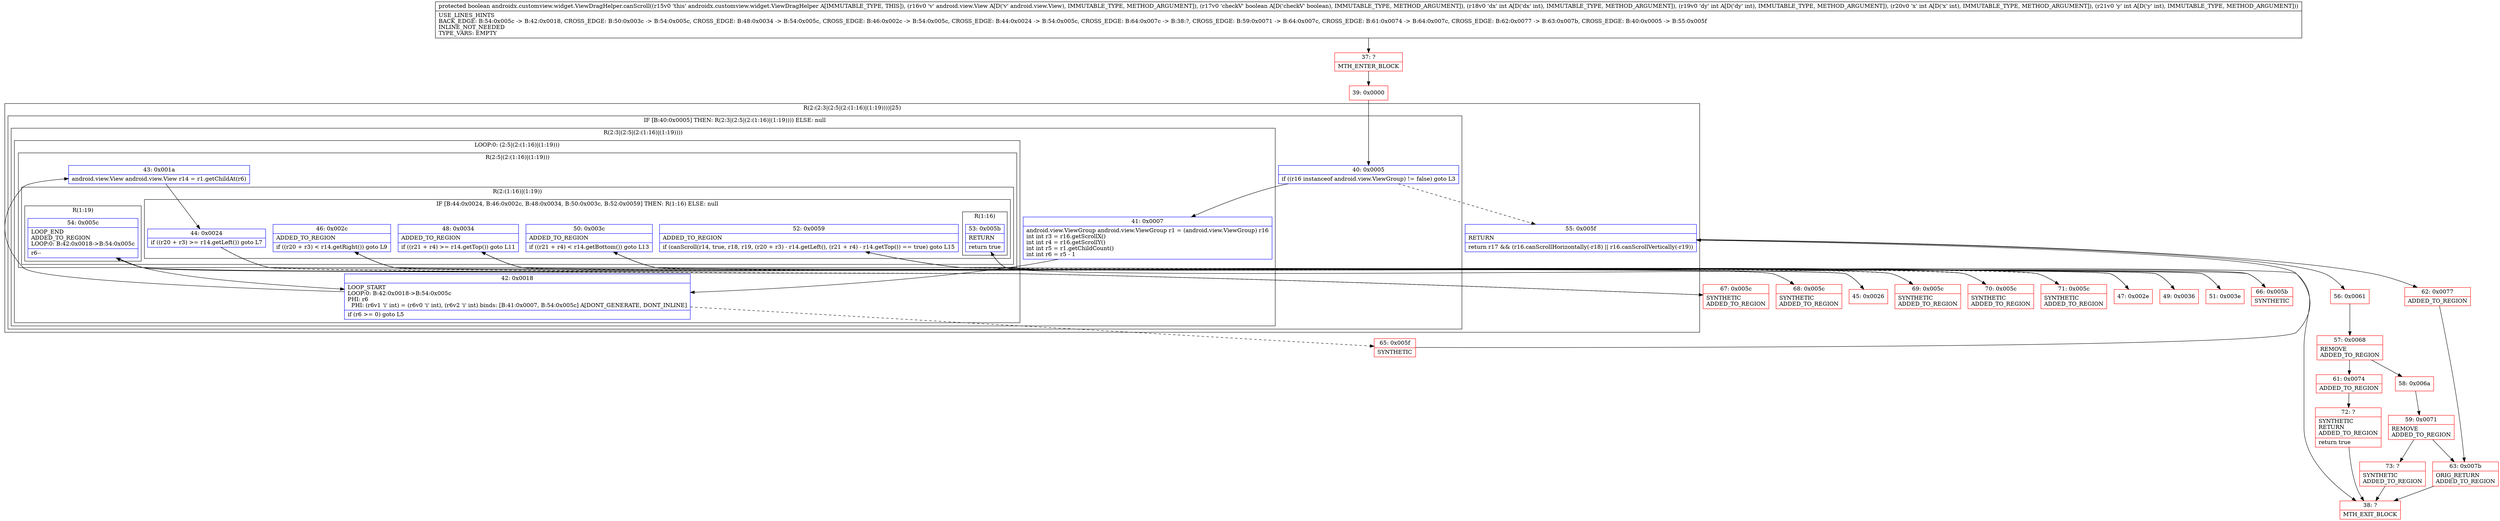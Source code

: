 digraph "CFG forandroidx.customview.widget.ViewDragHelper.canScroll(Landroid\/view\/View;ZIIII)Z" {
subgraph cluster_Region_209035999 {
label = "R(2:(2:3|(2:5|(2:(1:16)|(1:19))))|25)";
node [shape=record,color=blue];
subgraph cluster_IfRegion_961543825 {
label = "IF [B:40:0x0005] THEN: R(2:3|(2:5|(2:(1:16)|(1:19)))) ELSE: null";
node [shape=record,color=blue];
Node_40 [shape=record,label="{40\:\ 0x0005|if ((r16 instanceof android.view.ViewGroup) != false) goto L3\l}"];
subgraph cluster_Region_631096475 {
label = "R(2:3|(2:5|(2:(1:16)|(1:19))))";
node [shape=record,color=blue];
Node_41 [shape=record,label="{41\:\ 0x0007|android.view.ViewGroup android.view.ViewGroup r1 = (android.view.ViewGroup) r16\lint int r3 = r16.getScrollX()\lint int r4 = r16.getScrollY()\lint int r5 = r1.getChildCount()\lint int r6 = r5 \- 1\l}"];
subgraph cluster_LoopRegion_2116220830 {
label = "LOOP:0: (2:5|(2:(1:16)|(1:19)))";
node [shape=record,color=blue];
Node_42 [shape=record,label="{42\:\ 0x0018|LOOP_START\lLOOP:0: B:42:0x0018\-\>B:54:0x005c\lPHI: r6 \l  PHI: (r6v1 'i' int) = (r6v0 'i' int), (r6v2 'i' int) binds: [B:41:0x0007, B:54:0x005c] A[DONT_GENERATE, DONT_INLINE]\l|if (r6 \>= 0) goto L5\l}"];
subgraph cluster_Region_197884629 {
label = "R(2:5|(2:(1:16)|(1:19)))";
node [shape=record,color=blue];
Node_43 [shape=record,label="{43\:\ 0x001a|android.view.View android.view.View r14 = r1.getChildAt(r6)\l}"];
subgraph cluster_Region_1008612808 {
label = "R(2:(1:16)|(1:19))";
node [shape=record,color=blue];
subgraph cluster_IfRegion_1825661832 {
label = "IF [B:44:0x0024, B:46:0x002c, B:48:0x0034, B:50:0x003c, B:52:0x0059] THEN: R(1:16) ELSE: null";
node [shape=record,color=blue];
Node_44 [shape=record,label="{44\:\ 0x0024|if ((r20 + r3) \>= r14.getLeft()) goto L7\l}"];
Node_46 [shape=record,label="{46\:\ 0x002c|ADDED_TO_REGION\l|if ((r20 + r3) \< r14.getRight()) goto L9\l}"];
Node_48 [shape=record,label="{48\:\ 0x0034|ADDED_TO_REGION\l|if ((r21 + r4) \>= r14.getTop()) goto L11\l}"];
Node_50 [shape=record,label="{50\:\ 0x003c|ADDED_TO_REGION\l|if ((r21 + r4) \< r14.getBottom()) goto L13\l}"];
Node_52 [shape=record,label="{52\:\ 0x0059|ADDED_TO_REGION\l|if (canScroll(r14, true, r18, r19, (r20 + r3) \- r14.getLeft(), (r21 + r4) \- r14.getTop()) == true) goto L15\l}"];
subgraph cluster_Region_1816354014 {
label = "R(1:16)";
node [shape=record,color=blue];
Node_53 [shape=record,label="{53\:\ 0x005b|RETURN\l|return true\l}"];
}
}
subgraph cluster_Region_894455261 {
label = "R(1:19)";
node [shape=record,color=blue];
Node_54 [shape=record,label="{54\:\ 0x005c|LOOP_END\lADDED_TO_REGION\lLOOP:0: B:42:0x0018\-\>B:54:0x005c\l|r6\-\-\l}"];
}
}
}
}
}
}
Node_55 [shape=record,label="{55\:\ 0x005f|RETURN\l|return r17 && (r16.canScrollHorizontally(\-r18) \|\| r16.canScrollVertically(\-r19))\l}"];
}
Node_37 [shape=record,color=red,label="{37\:\ ?|MTH_ENTER_BLOCK\l}"];
Node_39 [shape=record,color=red,label="{39\:\ 0x0000}"];
Node_45 [shape=record,color=red,label="{45\:\ 0x0026}"];
Node_47 [shape=record,color=red,label="{47\:\ 0x002e}"];
Node_49 [shape=record,color=red,label="{49\:\ 0x0036}"];
Node_51 [shape=record,color=red,label="{51\:\ 0x003e}"];
Node_66 [shape=record,color=red,label="{66\:\ 0x005b|SYNTHETIC\l}"];
Node_38 [shape=record,color=red,label="{38\:\ ?|MTH_EXIT_BLOCK\l}"];
Node_71 [shape=record,color=red,label="{71\:\ 0x005c|SYNTHETIC\lADDED_TO_REGION\l}"];
Node_70 [shape=record,color=red,label="{70\:\ 0x005c|SYNTHETIC\lADDED_TO_REGION\l}"];
Node_69 [shape=record,color=red,label="{69\:\ 0x005c|SYNTHETIC\lADDED_TO_REGION\l}"];
Node_68 [shape=record,color=red,label="{68\:\ 0x005c|SYNTHETIC\lADDED_TO_REGION\l}"];
Node_67 [shape=record,color=red,label="{67\:\ 0x005c|SYNTHETIC\lADDED_TO_REGION\l}"];
Node_65 [shape=record,color=red,label="{65\:\ 0x005f|SYNTHETIC\l}"];
Node_56 [shape=record,color=red,label="{56\:\ 0x0061}"];
Node_57 [shape=record,color=red,label="{57\:\ 0x0068|REMOVE\lADDED_TO_REGION\l}"];
Node_58 [shape=record,color=red,label="{58\:\ 0x006a}"];
Node_59 [shape=record,color=red,label="{59\:\ 0x0071|REMOVE\lADDED_TO_REGION\l}"];
Node_63 [shape=record,color=red,label="{63\:\ 0x007b|ORIG_RETURN\lADDED_TO_REGION\l}"];
Node_73 [shape=record,color=red,label="{73\:\ ?|SYNTHETIC\lADDED_TO_REGION\l}"];
Node_61 [shape=record,color=red,label="{61\:\ 0x0074|ADDED_TO_REGION\l}"];
Node_72 [shape=record,color=red,label="{72\:\ ?|SYNTHETIC\lRETURN\lADDED_TO_REGION\l|return true\l}"];
Node_62 [shape=record,color=red,label="{62\:\ 0x0077|ADDED_TO_REGION\l}"];
MethodNode[shape=record,label="{protected boolean androidx.customview.widget.ViewDragHelper.canScroll((r15v0 'this' androidx.customview.widget.ViewDragHelper A[IMMUTABLE_TYPE, THIS]), (r16v0 'v' android.view.View A[D('v' android.view.View), IMMUTABLE_TYPE, METHOD_ARGUMENT]), (r17v0 'checkV' boolean A[D('checkV' boolean), IMMUTABLE_TYPE, METHOD_ARGUMENT]), (r18v0 'dx' int A[D('dx' int), IMMUTABLE_TYPE, METHOD_ARGUMENT]), (r19v0 'dy' int A[D('dy' int), IMMUTABLE_TYPE, METHOD_ARGUMENT]), (r20v0 'x' int A[D('x' int), IMMUTABLE_TYPE, METHOD_ARGUMENT]), (r21v0 'y' int A[D('y' int), IMMUTABLE_TYPE, METHOD_ARGUMENT]))  | USE_LINES_HINTS\lBACK_EDGE: B:54:0x005c \-\> B:42:0x0018, CROSS_EDGE: B:50:0x003c \-\> B:54:0x005c, CROSS_EDGE: B:48:0x0034 \-\> B:54:0x005c, CROSS_EDGE: B:46:0x002c \-\> B:54:0x005c, CROSS_EDGE: B:44:0x0024 \-\> B:54:0x005c, CROSS_EDGE: B:64:0x007c \-\> B:38:?, CROSS_EDGE: B:59:0x0071 \-\> B:64:0x007c, CROSS_EDGE: B:61:0x0074 \-\> B:64:0x007c, CROSS_EDGE: B:62:0x0077 \-\> B:63:0x007b, CROSS_EDGE: B:40:0x0005 \-\> B:55:0x005f\lINLINE_NOT_NEEDED\lTYPE_VARS: EMPTY\l}"];
MethodNode -> Node_37;Node_40 -> Node_41;
Node_40 -> Node_55[style=dashed];
Node_41 -> Node_42;
Node_42 -> Node_43;
Node_42 -> Node_65[style=dashed];
Node_43 -> Node_44;
Node_44 -> Node_45;
Node_44 -> Node_67[style=dashed];
Node_46 -> Node_47;
Node_46 -> Node_68[style=dashed];
Node_48 -> Node_49;
Node_48 -> Node_69[style=dashed];
Node_50 -> Node_51;
Node_50 -> Node_70[style=dashed];
Node_52 -> Node_66;
Node_52 -> Node_71[style=dashed];
Node_53 -> Node_38;
Node_54 -> Node_42;
Node_55 -> Node_56;
Node_55 -> Node_62;
Node_37 -> Node_39;
Node_39 -> Node_40;
Node_45 -> Node_46;
Node_47 -> Node_48;
Node_49 -> Node_50;
Node_51 -> Node_52;
Node_66 -> Node_53;
Node_71 -> Node_54;
Node_70 -> Node_54;
Node_69 -> Node_54;
Node_68 -> Node_54;
Node_67 -> Node_54;
Node_65 -> Node_55;
Node_56 -> Node_57;
Node_57 -> Node_58;
Node_57 -> Node_61;
Node_58 -> Node_59;
Node_59 -> Node_63;
Node_59 -> Node_73;
Node_63 -> Node_38;
Node_73 -> Node_38;
Node_61 -> Node_72;
Node_72 -> Node_38;
Node_62 -> Node_63;
}

